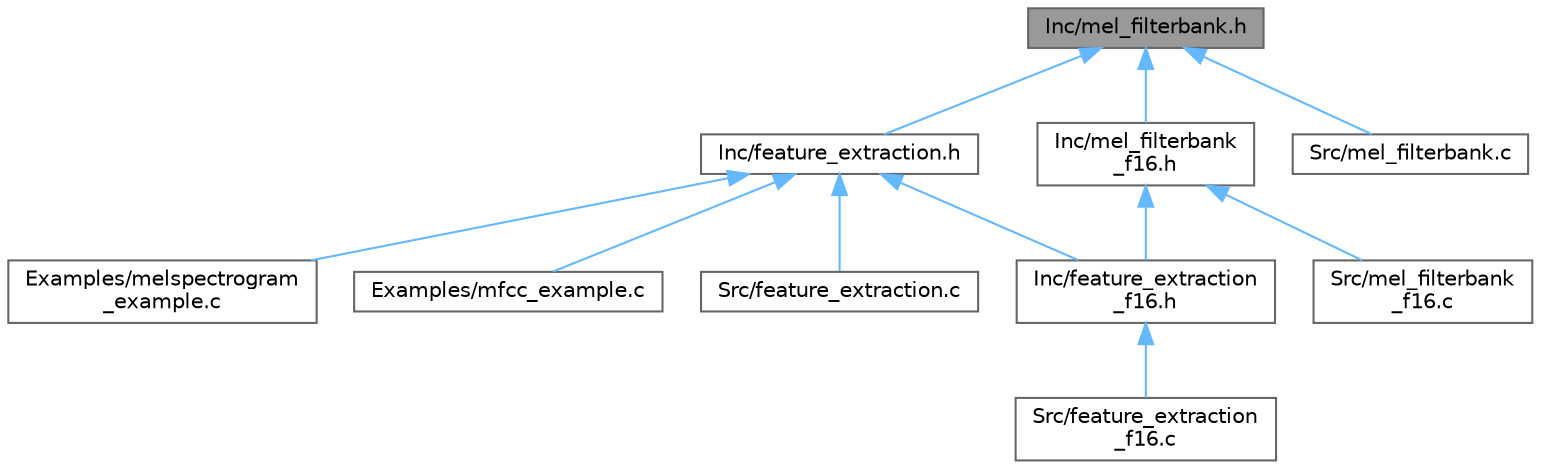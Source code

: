 digraph "Inc/mel_filterbank.h"
{
 // LATEX_PDF_SIZE
  bgcolor="transparent";
  edge [fontname=Helvetica,fontsize=10,labelfontname=Helvetica,labelfontsize=10];
  node [fontname=Helvetica,fontsize=10,shape=box,height=0.2,width=0.4];
  Node1 [id="Node000001",label="Inc/mel_filterbank.h",height=0.2,width=0.4,color="gray40", fillcolor="grey60", style="filled", fontcolor="black",tooltip="Header for mel_filterbank.c module."];
  Node1 -> Node2 [id="edge1_Node000001_Node000002",dir="back",color="steelblue1",style="solid",tooltip=" "];
  Node2 [id="Node000002",label="Inc/feature_extraction.h",height=0.2,width=0.4,color="grey40", fillcolor="white", style="filled",URL="$feature__extraction_8h.html",tooltip="Header for feature_extraction.c module."];
  Node2 -> Node3 [id="edge2_Node000002_Node000003",dir="back",color="steelblue1",style="solid",tooltip=" "];
  Node3 [id="Node000003",label="Examples/melspectrogram\l_example.c",height=0.2,width=0.4,color="grey40", fillcolor="white", style="filled",URL="$melspectrogram__example_8c.html",tooltip="Melspectrogram computation example."];
  Node2 -> Node4 [id="edge3_Node000002_Node000004",dir="back",color="steelblue1",style="solid",tooltip=" "];
  Node4 [id="Node000004",label="Examples/mfcc_example.c",height=0.2,width=0.4,color="grey40", fillcolor="white", style="filled",URL="$mfcc__example_8c.html",tooltip="MFCC computation example."];
  Node2 -> Node5 [id="edge4_Node000002_Node000005",dir="back",color="steelblue1",style="solid",tooltip=" "];
  Node5 [id="Node000005",label="Inc/feature_extraction\l_f16.h",height=0.2,width=0.4,color="grey40", fillcolor="white", style="filled",URL="$feature__extraction__f16_8h.html",tooltip="Header for feature_extraction_f16.c module."];
  Node5 -> Node6 [id="edge5_Node000005_Node000006",dir="back",color="steelblue1",style="solid",tooltip=" "];
  Node6 [id="Node000006",label="Src/feature_extraction\l_f16.c",height=0.2,width=0.4,color="grey40", fillcolor="white", style="filled",URL="$feature__extraction__f16_8c.html",tooltip="Spectral feature extraction functions."];
  Node2 -> Node7 [id="edge6_Node000002_Node000007",dir="back",color="steelblue1",style="solid",tooltip=" "];
  Node7 [id="Node000007",label="Src/feature_extraction.c",height=0.2,width=0.4,color="grey40", fillcolor="white", style="filled",URL="$feature__extraction_8c.html",tooltip="Spectral feature extraction functions."];
  Node1 -> Node8 [id="edge7_Node000001_Node000008",dir="back",color="steelblue1",style="solid",tooltip=" "];
  Node8 [id="Node000008",label="Inc/mel_filterbank\l_f16.h",height=0.2,width=0.4,color="grey40", fillcolor="white", style="filled",URL="$mel__filterbank__f16_8h.html",tooltip="Header for mel_filterbank_f16.c module."];
  Node8 -> Node5 [id="edge8_Node000008_Node000005",dir="back",color="steelblue1",style="solid",tooltip=" "];
  Node8 -> Node9 [id="edge9_Node000008_Node000009",dir="back",color="steelblue1",style="solid",tooltip=" "];
  Node9 [id="Node000009",label="Src/mel_filterbank\l_f16.c",height=0.2,width=0.4,color="grey40", fillcolor="white", style="filled",URL="$mel__filterbank__f16_8c.html",tooltip="Generation and processing function of a Mel-Frequencies Filterbank."];
  Node1 -> Node10 [id="edge10_Node000001_Node000010",dir="back",color="steelblue1",style="solid",tooltip=" "];
  Node10 [id="Node000010",label="Src/mel_filterbank.c",height=0.2,width=0.4,color="grey40", fillcolor="white", style="filled",URL="$mel__filterbank_8c.html",tooltip="Generation and processing function of a Mel-Frequencies Filterbank."];
}
